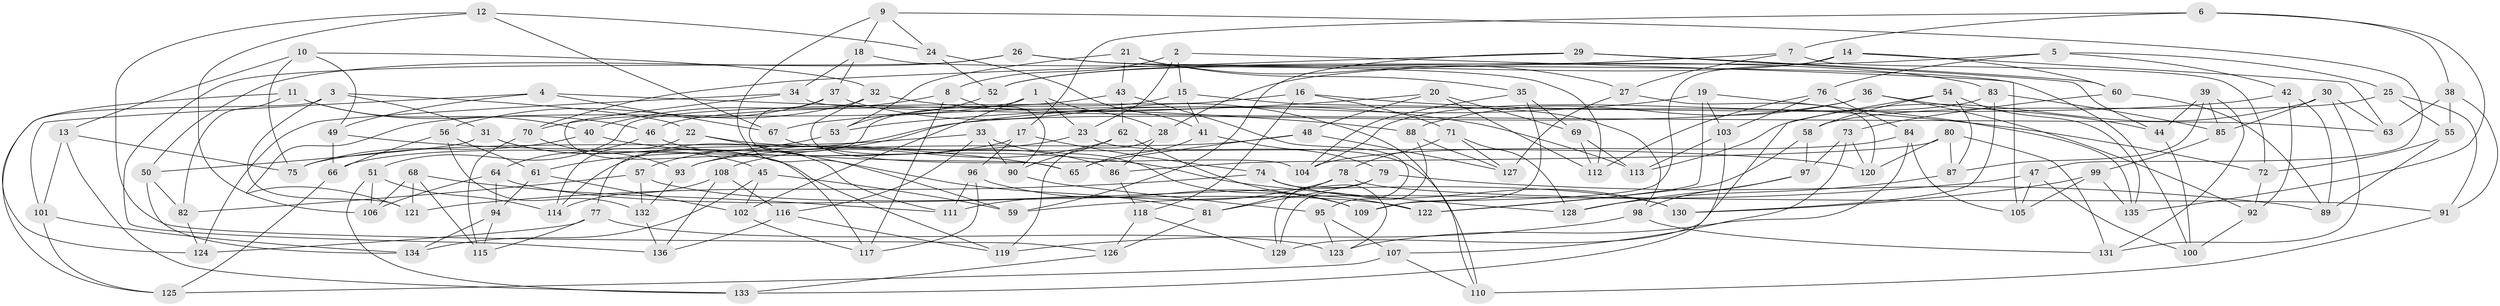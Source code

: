 // coarse degree distribution, {6: 0.3088235294117647, 10: 0.058823529411764705, 4: 0.38235294117647056, 12: 0.014705882352941176, 8: 0.08823529411764706, 11: 0.014705882352941176, 13: 0.014705882352941176, 5: 0.04411764705882353, 3: 0.029411764705882353, 7: 0.04411764705882353}
// Generated by graph-tools (version 1.1) at 2025/20/03/04/25 18:20:40]
// undirected, 136 vertices, 272 edges
graph export_dot {
graph [start="1"]
  node [color=gray90,style=filled];
  1;
  2;
  3;
  4;
  5;
  6;
  7;
  8;
  9;
  10;
  11;
  12;
  13;
  14;
  15;
  16;
  17;
  18;
  19;
  20;
  21;
  22;
  23;
  24;
  25;
  26;
  27;
  28;
  29;
  30;
  31;
  32;
  33;
  34;
  35;
  36;
  37;
  38;
  39;
  40;
  41;
  42;
  43;
  44;
  45;
  46;
  47;
  48;
  49;
  50;
  51;
  52;
  53;
  54;
  55;
  56;
  57;
  58;
  59;
  60;
  61;
  62;
  63;
  64;
  65;
  66;
  67;
  68;
  69;
  70;
  71;
  72;
  73;
  74;
  75;
  76;
  77;
  78;
  79;
  80;
  81;
  82;
  83;
  84;
  85;
  86;
  87;
  88;
  89;
  90;
  91;
  92;
  93;
  94;
  95;
  96;
  97;
  98;
  99;
  100;
  101;
  102;
  103;
  104;
  105;
  106;
  107;
  108;
  109;
  110;
  111;
  112;
  113;
  114;
  115;
  116;
  117;
  118;
  119;
  120;
  121;
  122;
  123;
  124;
  125;
  126;
  127;
  128;
  129;
  130;
  131;
  132;
  133;
  134;
  135;
  136;
  1 -- 28;
  1 -- 23;
  1 -- 121;
  1 -- 102;
  2 -- 105;
  2 -- 15;
  2 -- 8;
  2 -- 23;
  3 -- 121;
  3 -- 125;
  3 -- 31;
  3 -- 22;
  4 -- 67;
  4 -- 49;
  4 -- 88;
  4 -- 101;
  5 -- 42;
  5 -- 76;
  5 -- 25;
  5 -- 28;
  6 -- 17;
  6 -- 7;
  6 -- 135;
  6 -- 38;
  7 -- 27;
  7 -- 52;
  7 -- 72;
  8 -- 90;
  8 -- 117;
  8 -- 40;
  9 -- 47;
  9 -- 18;
  9 -- 59;
  9 -- 24;
  10 -- 75;
  10 -- 32;
  10 -- 13;
  10 -- 49;
  11 -- 46;
  11 -- 82;
  11 -- 124;
  11 -- 40;
  12 -- 106;
  12 -- 24;
  12 -- 67;
  12 -- 126;
  13 -- 75;
  13 -- 133;
  13 -- 101;
  14 -- 63;
  14 -- 60;
  14 -- 109;
  14 -- 52;
  15 -- 41;
  15 -- 77;
  15 -- 98;
  16 -- 72;
  16 -- 71;
  16 -- 51;
  16 -- 118;
  17 -- 66;
  17 -- 74;
  17 -- 96;
  18 -- 37;
  18 -- 112;
  18 -- 34;
  19 -- 103;
  19 -- 135;
  19 -- 57;
  19 -- 122;
  20 -- 48;
  20 -- 53;
  20 -- 112;
  20 -- 69;
  21 -- 35;
  21 -- 27;
  21 -- 43;
  21 -- 53;
  22 -- 120;
  22 -- 81;
  22 -- 114;
  23 -- 93;
  23 -- 110;
  24 -- 52;
  24 -- 41;
  25 -- 91;
  25 -- 58;
  25 -- 55;
  26 -- 136;
  26 -- 83;
  26 -- 50;
  26 -- 100;
  27 -- 120;
  27 -- 127;
  28 -- 86;
  28 -- 119;
  29 -- 70;
  29 -- 60;
  29 -- 44;
  29 -- 59;
  30 -- 113;
  30 -- 131;
  30 -- 85;
  30 -- 63;
  31 -- 50;
  31 -- 119;
  31 -- 45;
  32 -- 104;
  32 -- 113;
  32 -- 56;
  33 -- 109;
  33 -- 116;
  33 -- 75;
  33 -- 90;
  34 -- 124;
  34 -- 63;
  34 -- 117;
  35 -- 69;
  35 -- 104;
  35 -- 109;
  36 -- 114;
  36 -- 92;
  36 -- 88;
  36 -- 44;
  37 -- 65;
  37 -- 110;
  37 -- 70;
  38 -- 91;
  38 -- 63;
  38 -- 55;
  39 -- 131;
  39 -- 87;
  39 -- 85;
  39 -- 44;
  40 -- 75;
  40 -- 128;
  41 -- 79;
  41 -- 65;
  42 -- 89;
  42 -- 92;
  42 -- 67;
  43 -- 62;
  43 -- 129;
  43 -- 46;
  44 -- 100;
  45 -- 102;
  45 -- 134;
  45 -- 59;
  46 -- 64;
  46 -- 111;
  47 -- 100;
  47 -- 59;
  47 -- 105;
  48 -- 127;
  48 -- 65;
  48 -- 93;
  49 -- 65;
  49 -- 66;
  50 -- 82;
  50 -- 134;
  51 -- 106;
  51 -- 133;
  51 -- 114;
  52 -- 53;
  53 -- 61;
  54 -- 87;
  54 -- 58;
  54 -- 129;
  54 -- 135;
  55 -- 89;
  55 -- 72;
  56 -- 132;
  56 -- 61;
  56 -- 66;
  57 -- 130;
  57 -- 82;
  57 -- 132;
  58 -- 97;
  58 -- 122;
  60 -- 89;
  60 -- 73;
  61 -- 94;
  61 -- 102;
  62 -- 122;
  62 -- 90;
  62 -- 108;
  64 -- 122;
  64 -- 94;
  64 -- 106;
  66 -- 125;
  67 -- 86;
  68 -- 111;
  68 -- 115;
  68 -- 106;
  68 -- 121;
  69 -- 113;
  69 -- 112;
  70 -- 115;
  70 -- 93;
  71 -- 127;
  71 -- 78;
  71 -- 128;
  72 -- 92;
  73 -- 97;
  73 -- 120;
  73 -- 107;
  74 -- 121;
  74 -- 130;
  74 -- 123;
  76 -- 112;
  76 -- 103;
  76 -- 84;
  77 -- 123;
  77 -- 124;
  77 -- 115;
  78 -- 81;
  78 -- 91;
  78 -- 111;
  79 -- 129;
  79 -- 89;
  79 -- 81;
  80 -- 87;
  80 -- 120;
  80 -- 131;
  80 -- 86;
  81 -- 126;
  82 -- 124;
  83 -- 104;
  83 -- 85;
  83 -- 130;
  84 -- 104;
  84 -- 105;
  84 -- 123;
  85 -- 99;
  86 -- 118;
  87 -- 128;
  88 -- 127;
  88 -- 95;
  90 -- 95;
  91 -- 110;
  92 -- 100;
  93 -- 132;
  94 -- 115;
  94 -- 134;
  95 -- 123;
  95 -- 107;
  96 -- 109;
  96 -- 111;
  96 -- 117;
  97 -- 98;
  97 -- 128;
  98 -- 119;
  98 -- 131;
  99 -- 130;
  99 -- 105;
  99 -- 135;
  101 -- 134;
  101 -- 125;
  102 -- 117;
  103 -- 133;
  103 -- 113;
  107 -- 110;
  107 -- 125;
  108 -- 114;
  108 -- 136;
  108 -- 116;
  116 -- 136;
  116 -- 119;
  118 -- 129;
  118 -- 126;
  126 -- 133;
  132 -- 136;
}
